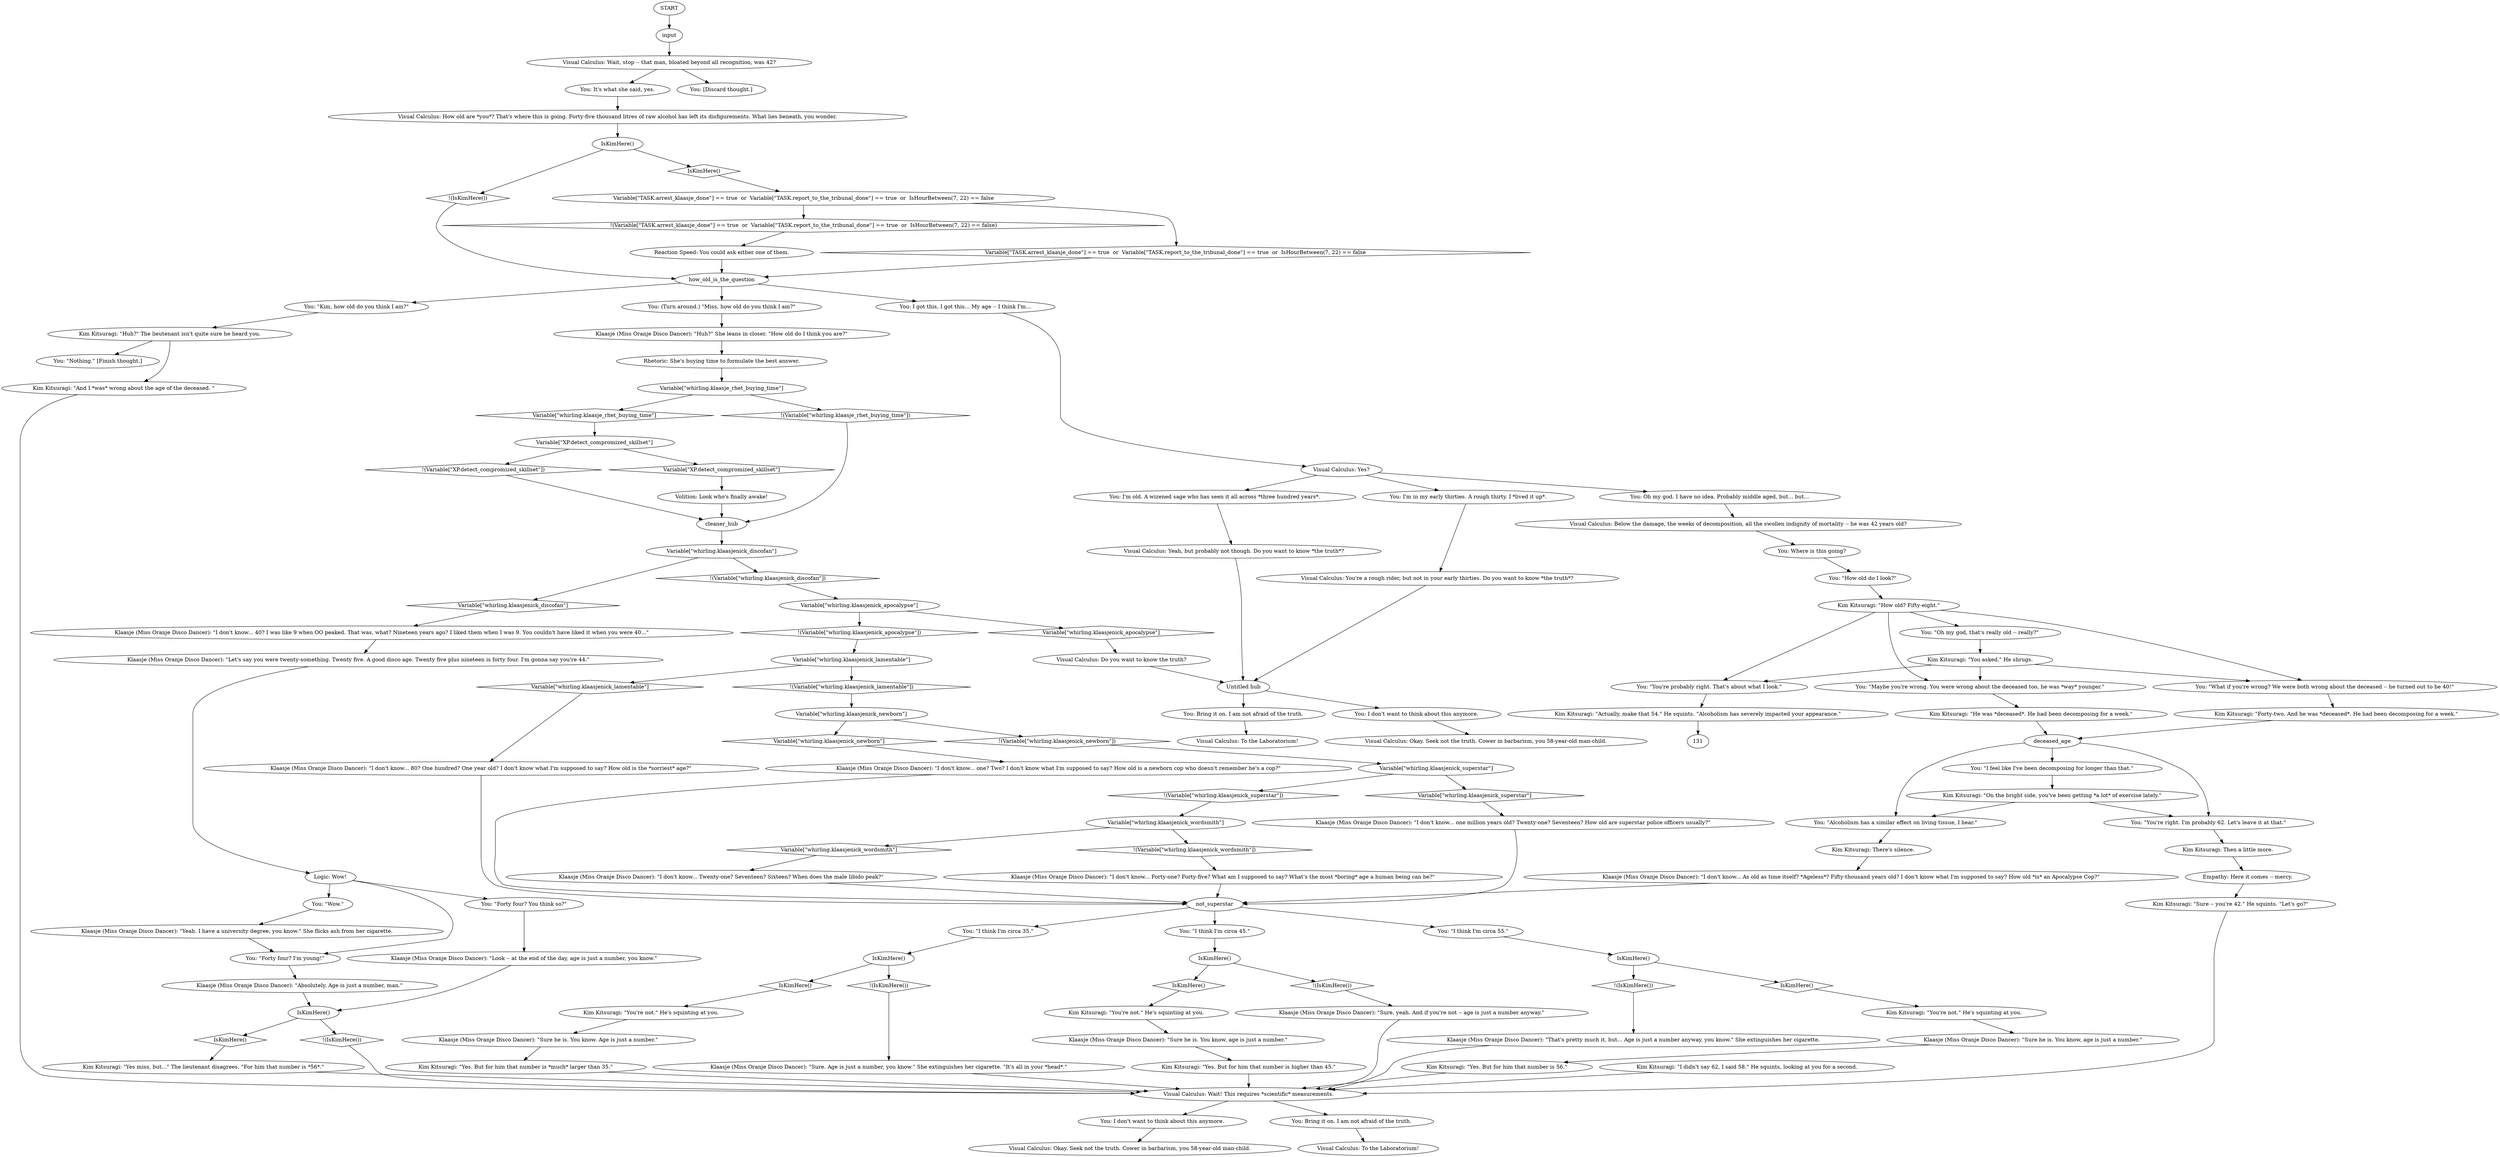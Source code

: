 # WHIRLING F3 ORB / age afterthought
# how old are you afterthought
# ==================================================
digraph G {
	  0 [label="START"];
	  1 [label="input"];
	  2 [label="Kim Kitsuragi: \"Yes miss, but...\" The lieutenant disagrees. \"For him that number is *56*.\""];
	  3 [label="Kim Kitsuragi: \"Huh?\" The lieutenant isn't quite sure he heard you."];
	  4 [label="Volition: Look who's finally awake!"];
	  5 [label="You: I don't want to think about this anymore."];
	  6 [label="Kim Kitsuragi: \"You're not.\" He's squinting at you."];
	  7 [label="Variable[\"whirling.klaasjenick_wordsmith\"]"];
	  8 [label="Variable[\"whirling.klaasjenick_wordsmith\"]", shape=diamond];
	  9 [label="!(Variable[\"whirling.klaasjenick_wordsmith\"])", shape=diamond];
	  10 [label="how_old_is_the_question"];
	  11 [label="Kim Kitsuragi: \"Forty-two. And he was *deceased*. He had been decomposing for a week.\""];
	  12 [label="Klaasje (Miss Oranje Disco Dancer): \"Let's say you were twenty-something. Twenty five. A good disco age. Twenty five plus nineteen is forty four. I'm gonna say you're 44.\""];
	  13 [label="Empathy: Here it comes -- mercy."];
	  14 [label="Klaasje (Miss Oranje Disco Dancer): \"I don't know... Twenty-one? Seventeen? Sixteen? When does the male libido peak?\""];
	  15 [label="not_superstar"];
	  16 [label="Klaasje (Miss Oranje Disco Dancer): \"Sure. Age is just a number, you know.\" She extinguishes her cigarette. \"It's all in your *head*.\""];
	  17 [label="Klaasje (Miss Oranje Disco Dancer): \"Sure, yeah. And if you're not -- age is just a number anyway.\""];
	  18 [label="Klaasje (Miss Oranje Disco Dancer): \"That's pretty much it, but... Age is just a number anyway, you know.\" She extinguishes her cigarette."];
	  19 [label="You: \"You're right. I'm probably 62. Let's leave it at that.\""];
	  20 [label="cleaner_hub"];
	  21 [label="Kim Kitsuragi: \"You're not.\" He's squinting at you."];
	  22 [label="IsKimHere()"];
	  23 [label="IsKimHere()", shape=diamond];
	  24 [label="!(IsKimHere())", shape=diamond];
	  25 [label="Kim Kitsuragi: \"Sure -- you're 42.\" He squints. \"Let's go?\""];
	  26 [label="Klaasje (Miss Oranje Disco Dancer): \"Huh?\" She leans in closer. \"How old do I think you are?\""];
	  27 [label="Klaasje (Miss Oranje Disco Dancer): \"Sure he is. You know, age is just a number.\""];
	  28 [label="Variable[\"whirling.klaasjenick_discofan\"]"];
	  29 [label="Variable[\"whirling.klaasjenick_discofan\"]", shape=diamond];
	  30 [label="!(Variable[\"whirling.klaasjenick_discofan\"])", shape=diamond];
	  31 [label="You: I'm old. A wizened sage who has seen it all across *three hundred years*."];
	  32 [label="You: I'm in my early thirties. A rough thirty. I *lived it up*."];
	  33 [label="Kim Kitsuragi: There's silence."];
	  34 [label="Klaasje (Miss Oranje Disco Dancer): \"I don't know... one? Two? I don't know what I'm supposed to say? How old is a newborn cop who doesn't remember he's a cop?\""];
	  35 [label="Klaasje (Miss Oranje Disco Dancer): \"Yeah. I have a university degree, you know.\" She flicks ash from her cigarette."];
	  36 [label="You: I don't want to think about this anymore."];
	  37 [label="Untitled hub"];
	  38 [label="You: It's what she said, yes."];
	  39 [label="You: \"Kim, how old do you think I am?\""];
	  40 [label="You: \"I feel like I've been decomposing for longer than that.\""];
	  41 [label="deceased_age"];
	  42 [label="You: \"Alcoholism has a similar effect on living tissue, I hear.\""];
	  43 [label="Kim Kitsuragi: \"On the bright side, you've been getting *a lot* of exercise lately.\""];
	  44 [label="You: \"Forty four? You think so?\""];
	  45 [label="You: Bring it on. I am not afraid of the truth."];
	  46 [label="Visual Calculus: Okay. Seek not the truth. Cower in barbarism, you 58-year-old man-child."];
	  47 [label="Variable[\"whirling.klaasjenick_superstar\"]"];
	  48 [label="Variable[\"whirling.klaasjenick_superstar\"]", shape=diamond];
	  49 [label="!(Variable[\"whirling.klaasjenick_superstar\"])", shape=diamond];
	  50 [label="You: Oh my god. I have no idea. Probably middle aged, but... but..."];
	  51 [label="You: \"Maybe you're wrong. You were wrong about the deceased too, he was *way* younger.\""];
	  52 [label="You: \"What if you're wrong? We were both wrong about the deceased -- he turned out to be 40!\""];
	  53 [label="Variable[\"whirling.klaasjenick_apocalypse\"]"];
	  54 [label="Variable[\"whirling.klaasjenick_apocalypse\"]", shape=diamond];
	  55 [label="!(Variable[\"whirling.klaasjenick_apocalypse\"])", shape=diamond];
	  56 [label="Variable[\"whirling.klaasjenick_lamentable\"]"];
	  57 [label="Variable[\"whirling.klaasjenick_lamentable\"]", shape=diamond];
	  58 [label="!(Variable[\"whirling.klaasjenick_lamentable\"])", shape=diamond];
	  59 [label="IsKimHere()"];
	  60 [label="IsKimHere()", shape=diamond];
	  61 [label="!(IsKimHere())", shape=diamond];
	  62 [label="Kim Kitsuragi: \"You asked.\" He shrugs."];
	  63 [label="Klaasje (Miss Oranje Disco Dancer): \"I don't know... Forty-one? Forty-five? What am I supposed to say? What's the most *boring* age a human being can be?\""];
	  64 [label="Klaasje (Miss Oranje Disco Dancer): \"Sure he is. You know. Age is just a number.\""];
	  65 [label="You: \"Wow.\""];
	  66 [label="You: \"Forty four? I'm young!\""];
	  67 [label="Visual Calculus: Wait! This requires *scientific* measurements."];
	  68 [label="Kim Kitsuragi: \"You're not.\" He's squinting at you."];
	  69 [label="Variable[\"whirling.klaasjenick_newborn\"]"];
	  70 [label="Variable[\"whirling.klaasjenick_newborn\"]", shape=diamond];
	  71 [label="!(Variable[\"whirling.klaasjenick_newborn\"])", shape=diamond];
	  72 [label="Variable[\"whirling.klaasje_rhet_buying_time\"]"];
	  73 [label="Variable[\"whirling.klaasje_rhet_buying_time\"]", shape=diamond];
	  74 [label="!(Variable[\"whirling.klaasje_rhet_buying_time\"])", shape=diamond];
	  75 [label="Visual Calculus: Wait, stop -- that man, bloated beyond all recognition, was 42?"];
	  76 [label="You: Where is this going?"];
	  77 [label="You: \"You're probably right. That's about what I look.\""];
	  78 [label="You: \"Oh my god, that's really old -- really?\""];
	  79 [label="Kim Kitsuragi: \"He was *deceased*. He had been decomposing for a week.\""];
	  80 [label="Rhetoric: She's buying time to formulate the best answer."];
	  81 [label="Visual Calculus: Yes?"];
	  82 [label="You: Bring it on. I am not afraid of the truth."];
	  83 [label="Klaasje (Miss Oranje Disco Dancer): \"I don't know... 80? One hundred? One year old? I don't know what I'm supposed to say? How old is the *sorriest* age?\""];
	  84 [label="IsKimHere()"];
	  85 [label="IsKimHere()", shape=diamond];
	  86 [label="!(IsKimHere())", shape=diamond];
	  87 [label="Kim Kitsuragi: \"Yes. But for him that number is higher than 45.\""];
	  88 [label="Visual Calculus: Okay. Seek not the truth. Cower in barbarism, you 58-year-old man-child."];
	  89 [label="You: [Discard thought.]"];
	  90 [label="Variable[\"XP.detect_compromized_skillset\"]"];
	  91 [label="Variable[\"XP.detect_compromized_skillset\"]", shape=diamond];
	  92 [label="!(Variable[\"XP.detect_compromized_skillset\"])", shape=diamond];
	  93 [label="Variable[\"TASK.arrest_klaasje_done\"] == true  or  Variable[\"TASK.report_to_the_tribunal_done\"] == true  or  IsHourBetween(7, 22) == false"];
	  94 [label="Variable[\"TASK.arrest_klaasje_done\"] == true  or  Variable[\"TASK.report_to_the_tribunal_done\"] == true  or  IsHourBetween(7, 22) == false", shape=diamond];
	  95 [label="!(Variable[\"TASK.arrest_klaasje_done\"] == true  or  Variable[\"TASK.report_to_the_tribunal_done\"] == true  or  IsHourBetween(7, 22) == false)", shape=diamond];
	  96 [label="You: (Turn around.) \"Miss, how old do you think I am?\""];
	  97 [label="Logic: Wow!"];
	  98 [label="You: \"I think I'm circa 55.\""];
	  99 [label="You: \"I think I'm circa 35.\""];
	  100 [label="IsKimHere()"];
	  101 [label="IsKimHere()", shape=diamond];
	  102 [label="!(IsKimHere())", shape=diamond];
	  103 [label="IsKimHere()"];
	  104 [label="IsKimHere()", shape=diamond];
	  105 [label="!(IsKimHere())", shape=diamond];
	  106 [label="Reaction Speed: You could ask either one of them."];
	  107 [label="Visual Calculus: Yeah, but probably not though. Do you want to know *the truth*?"];
	  108 [label="Kim Kitsuragi: \"Actually, make that 54.\" He squints. \"Alcoholism has severely impacted your appearance.\""];
	  109 [label="Klaasje (Miss Oranje Disco Dancer): \"I don't know... one million years old? Twenty-one? Seventeen? How old are superstar police officers usually?\""];
	  110 [label="Klaasje (Miss Oranje Disco Dancer): \"I don't know... 40? I was like 9 when OO peaked. That was, what? Nineteen years ago? I liked them when I was 9. You couldn't have liked it when you were 40...\""];
	  111 [label="Kim Kitsuragi: \"Yes. But for him that number is 56.\""];
	  112 [label="Visual Calculus: To the Laboratorium!"];
	  113 [label="Kim Kitsuragi: \"How old? Fifty-eight.\""];
	  114 [label="Klaasje (Miss Oranje Disco Dancer): \"Absolutely. Age is just a number, man.\""];
	  115 [label="Klaasje (Miss Oranje Disco Dancer): \"Look -- at the end of the day, age is just a number, you know.\""];
	  116 [label="Visual Calculus: To the Laboratorium!"];
	  117 [label="Kim Kitsuragi: \"Yes. But for him that number is *much* larger than 35.\""];
	  118 [label="Klaasje (Miss Oranje Disco Dancer): \"Sure he is. You know, age is just a number.\""];
	  119 [label="You: I got this, I got this... My age -- I think I'm..."];
	  120 [label="You: \"Nothing.\" [Finish thought.]"];
	  121 [label="You: \"I think I'm circa 45.\""];
	  122 [label="Visual Calculus: You're a rough rider, but not in your early thirties. Do you want to know *the truth*?"];
	  123 [label="Kim Kitsuragi: \"I didn't say 62, I said 58.\" He squints, looking at you for a second."];
	  124 [label="Kim Kitsuragi: Then a little more."];
	  125 [label="Klaasje (Miss Oranje Disco Dancer): \"I don't know... As old as time itself? *Ageless*? Fifty-thousand years old? I don't know what I'm supposed to say? How old *is* an Apocalypse Cop?\""];
	  126 [label="Visual Calculus: Do you want to know the truth?"];
	  127 [label="Visual Calculus: Below the damage, the weeks of decomposition, all the swollen indignity of mortality -- he was 42 years old?"];
	  128 [label="Visual Calculus: How old are *you*? That's where this is going. Forty-five thousand litres of raw alcohol has left its disfigurements. What lies beneath, you wonder."];
	  129 [label="You: \"How old do I look?\""];
	  130 [label="Kim Kitsuragi: \"And I *was* wrong about the age of the deceased. \""];
	  0 -> 1
	  1 -> 75
	  2 -> 67
	  3 -> 120
	  3 -> 130
	  4 -> 20
	  5 -> 46
	  6 -> 118
	  7 -> 8
	  7 -> 9
	  8 -> 14
	  9 -> 63
	  10 -> 96
	  10 -> 119
	  10 -> 39
	  11 -> 41
	  12 -> 97
	  13 -> 25
	  14 -> 15
	  15 -> 121
	  15 -> 98
	  15 -> 99
	  16 -> 67
	  17 -> 67
	  18 -> 67
	  19 -> 124
	  20 -> 28
	  21 -> 27
	  22 -> 24
	  22 -> 23
	  23 -> 93
	  24 -> 10
	  25 -> 67
	  26 -> 80
	  27 -> 87
	  28 -> 29
	  28 -> 30
	  29 -> 110
	  30 -> 53
	  31 -> 107
	  32 -> 122
	  33 -> 125
	  34 -> 15
	  35 -> 66
	  36 -> 88
	  37 -> 82
	  37 -> 36
	  38 -> 128
	  39 -> 3
	  40 -> 43
	  41 -> 40
	  41 -> 42
	  41 -> 19
	  42 -> 33
	  43 -> 42
	  43 -> 19
	  44 -> 115
	  45 -> 116
	  47 -> 48
	  47 -> 49
	  48 -> 109
	  49 -> 7
	  50 -> 127
	  51 -> 79
	  52 -> 11
	  53 -> 54
	  53 -> 55
	  54 -> 126
	  55 -> 56
	  56 -> 57
	  56 -> 58
	  57 -> 83
	  58 -> 69
	  59 -> 60
	  59 -> 61
	  60 -> 2
	  61 -> 67
	  62 -> 51
	  62 -> 52
	  62 -> 77
	  63 -> 15
	  64 -> 117
	  65 -> 35
	  66 -> 114
	  67 -> 5
	  67 -> 45
	  68 -> 64
	  69 -> 70
	  69 -> 71
	  70 -> 34
	  71 -> 47
	  72 -> 73
	  72 -> 74
	  73 -> 90
	  74 -> 20
	  75 -> 89
	  75 -> 38
	  76 -> 129
	  77 -> 108
	  78 -> 62
	  79 -> 41
	  80 -> 72
	  81 -> 32
	  81 -> 50
	  81 -> 31
	  82 -> 112
	  83 -> 15
	  84 -> 85
	  84 -> 86
	  85 -> 68
	  86 -> 16
	  87 -> 67
	  90 -> 91
	  90 -> 92
	  91 -> 4
	  92 -> 20
	  93 -> 94
	  93 -> 95
	  94 -> 10
	  95 -> 106
	  96 -> 26
	  97 -> 65
	  97 -> 66
	  97 -> 44
	  98 -> 103
	  99 -> 84
	  100 -> 101
	  100 -> 102
	  101 -> 21
	  102 -> 17
	  103 -> 104
	  103 -> 105
	  104 -> 6
	  105 -> 18
	  106 -> 10
	  107 -> 37
	  108 -> 131
	  109 -> 15
	  110 -> 12
	  111 -> 67
	  113 -> 51
	  113 -> 52
	  113 -> 77
	  113 -> 78
	  114 -> 59
	  115 -> 59
	  117 -> 67
	  118 -> 111
	  119 -> 81
	  121 -> 100
	  122 -> 37
	  123 -> 67
	  124 -> 13
	  125 -> 15
	  126 -> 37
	  127 -> 76
	  128 -> 22
	  129 -> 113
	  130 -> 67
}

